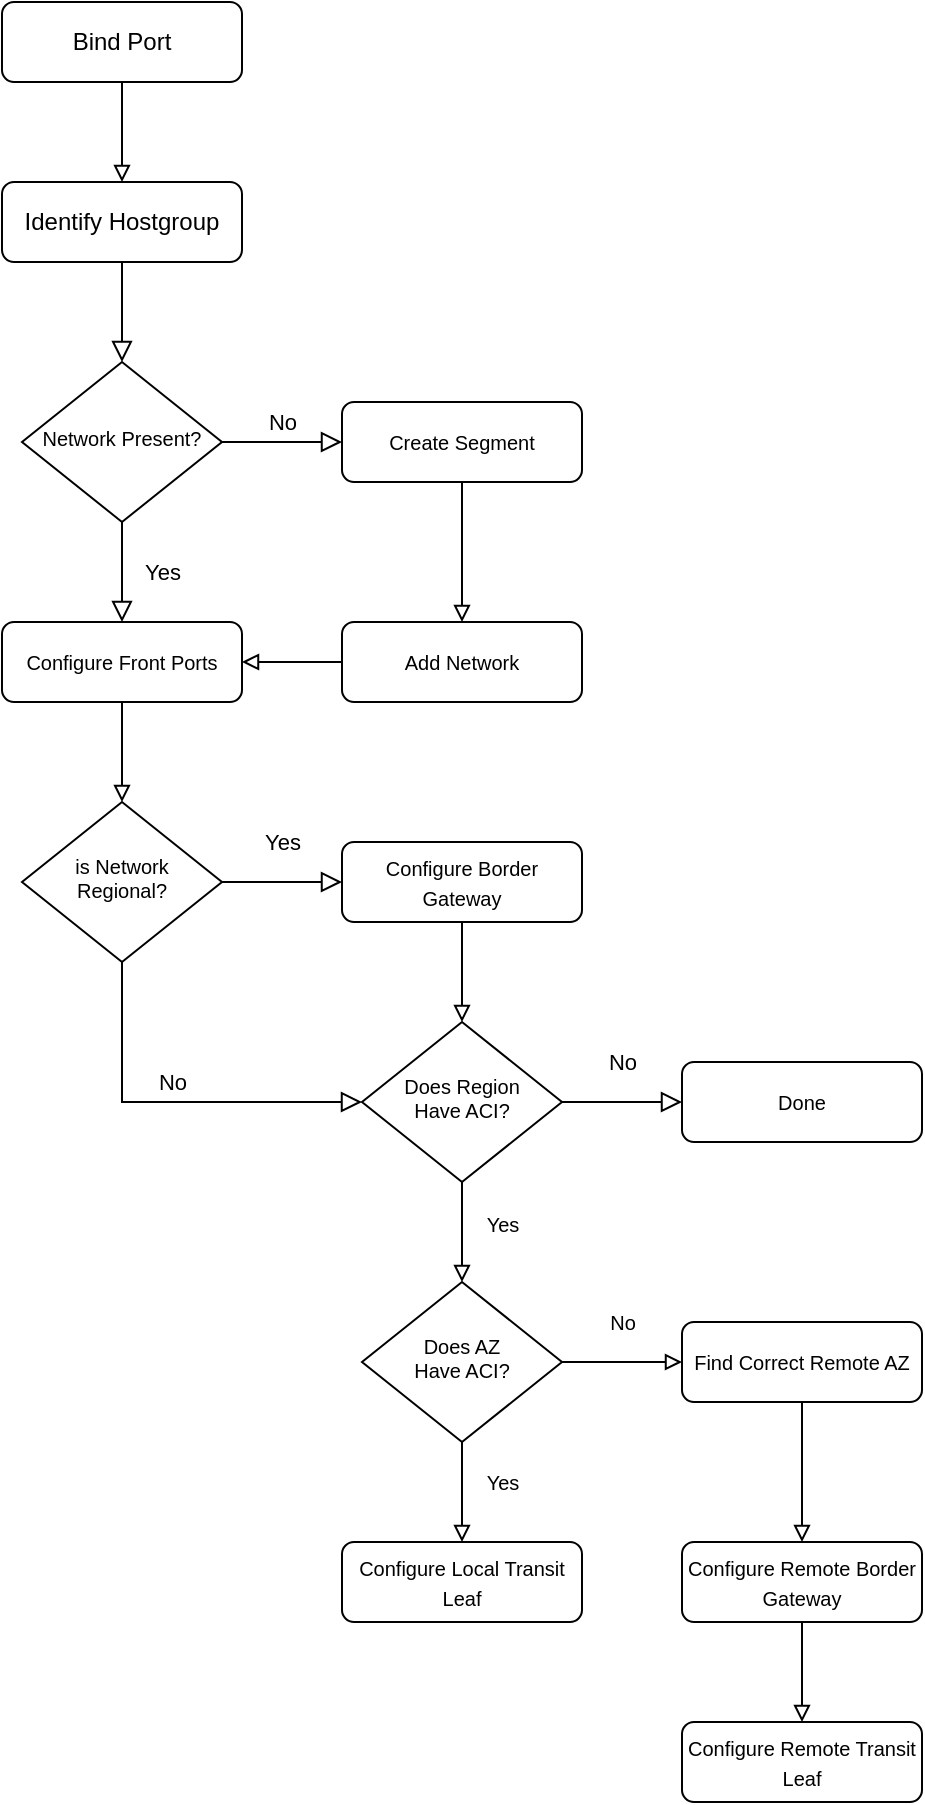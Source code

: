 <mxfile version="16.5.1" type="device"><diagram id="C5RBs43oDa-KdzZeNtuy" name="Page-1"><mxGraphModel dx="1106" dy="2166" grid="1" gridSize="10" guides="1" tooltips="1" connect="1" arrows="1" fold="1" page="1" pageScale="1" pageWidth="827" pageHeight="1169" math="0" shadow="0"><root><mxCell id="WIyWlLk6GJQsqaUBKTNV-0"/><mxCell id="WIyWlLk6GJQsqaUBKTNV-1" parent="WIyWlLk6GJQsqaUBKTNV-0"/><mxCell id="WIyWlLk6GJQsqaUBKTNV-2" value="" style="rounded=0;html=1;jettySize=auto;orthogonalLoop=1;fontSize=11;endArrow=block;endFill=0;endSize=8;strokeWidth=1;shadow=0;labelBackgroundColor=none;edgeStyle=orthogonalEdgeStyle;" parent="WIyWlLk6GJQsqaUBKTNV-1" source="WIyWlLk6GJQsqaUBKTNV-3" target="WIyWlLk6GJQsqaUBKTNV-6" edge="1"><mxGeometry relative="1" as="geometry"/></mxCell><mxCell id="WIyWlLk6GJQsqaUBKTNV-3" value="Identify Hostgroup" style="rounded=1;whiteSpace=wrap;html=1;fontSize=12;glass=0;strokeWidth=1;shadow=0;" parent="WIyWlLk6GJQsqaUBKTNV-1" vertex="1"><mxGeometry x="160" y="80" width="120" height="40" as="geometry"/></mxCell><mxCell id="WIyWlLk6GJQsqaUBKTNV-4" value="Yes" style="rounded=0;html=1;jettySize=auto;orthogonalLoop=1;fontSize=11;endArrow=block;endFill=0;endSize=8;strokeWidth=1;shadow=0;labelBackgroundColor=none;edgeStyle=orthogonalEdgeStyle;entryX=0.5;entryY=0;entryDx=0;entryDy=0;" parent="WIyWlLk6GJQsqaUBKTNV-1" source="WIyWlLk6GJQsqaUBKTNV-6" target="WIyWlLk6GJQsqaUBKTNV-12" edge="1"><mxGeometry y="20" relative="1" as="geometry"><mxPoint as="offset"/><mxPoint x="220" y="290" as="targetPoint"/></mxGeometry></mxCell><mxCell id="WIyWlLk6GJQsqaUBKTNV-5" value="No" style="edgeStyle=orthogonalEdgeStyle;rounded=0;html=1;jettySize=auto;orthogonalLoop=1;fontSize=11;endArrow=block;endFill=0;endSize=8;strokeWidth=1;shadow=0;labelBackgroundColor=none;" parent="WIyWlLk6GJQsqaUBKTNV-1" source="WIyWlLk6GJQsqaUBKTNV-6" target="WIyWlLk6GJQsqaUBKTNV-7" edge="1"><mxGeometry y="10" relative="1" as="geometry"><mxPoint as="offset"/></mxGeometry></mxCell><mxCell id="WIyWlLk6GJQsqaUBKTNV-6" value="Network Present?" style="rhombus;whiteSpace=wrap;html=1;shadow=0;fontFamily=Helvetica;fontSize=10;align=center;strokeWidth=1;spacing=6;spacingTop=-4;" parent="WIyWlLk6GJQsqaUBKTNV-1" vertex="1"><mxGeometry x="170" y="170" width="100" height="80" as="geometry"/></mxCell><mxCell id="zebcWghgKrKemABaGZZO-0" style="edgeStyle=orthogonalEdgeStyle;rounded=0;orthogonalLoop=1;jettySize=auto;html=1;fontSize=10;entryX=0.5;entryY=0;entryDx=0;entryDy=0;endArrow=block;endFill=0;" parent="WIyWlLk6GJQsqaUBKTNV-1" source="WIyWlLk6GJQsqaUBKTNV-7" target="zebcWghgKrKemABaGZZO-2" edge="1"><mxGeometry relative="1" as="geometry"><mxPoint x="510" y="250" as="targetPoint"/><Array as="points"/></mxGeometry></mxCell><mxCell id="WIyWlLk6GJQsqaUBKTNV-7" value="&lt;font style=&quot;font-size: 10px&quot;&gt;Create Segment&lt;/font&gt;" style="rounded=1;whiteSpace=wrap;html=1;fontSize=12;glass=0;strokeWidth=1;shadow=0;" parent="WIyWlLk6GJQsqaUBKTNV-1" vertex="1"><mxGeometry x="330" y="190" width="120" height="40" as="geometry"/></mxCell><mxCell id="zebcWghgKrKemABaGZZO-10" style="edgeStyle=orthogonalEdgeStyle;rounded=0;orthogonalLoop=1;jettySize=auto;html=1;fontSize=10;endArrow=block;endFill=0;" parent="WIyWlLk6GJQsqaUBKTNV-1" source="WIyWlLk6GJQsqaUBKTNV-12" target="zebcWghgKrKemABaGZZO-4" edge="1"><mxGeometry relative="1" as="geometry"/></mxCell><mxCell id="WIyWlLk6GJQsqaUBKTNV-12" value="Configure Front Ports" style="rounded=1;whiteSpace=wrap;html=1;fontSize=10;glass=0;strokeWidth=1;shadow=0;" parent="WIyWlLk6GJQsqaUBKTNV-1" vertex="1"><mxGeometry x="160" y="300" width="120" height="40" as="geometry"/></mxCell><mxCell id="zebcWghgKrKemABaGZZO-3" style="edgeStyle=orthogonalEdgeStyle;rounded=0;orthogonalLoop=1;jettySize=auto;html=1;entryX=1;entryY=0.5;entryDx=0;entryDy=0;fontSize=10;endArrow=block;endFill=0;" parent="WIyWlLk6GJQsqaUBKTNV-1" source="zebcWghgKrKemABaGZZO-2" target="WIyWlLk6GJQsqaUBKTNV-12" edge="1"><mxGeometry relative="1" as="geometry"/></mxCell><mxCell id="zebcWghgKrKemABaGZZO-2" value="&lt;font style=&quot;font-size: 10px&quot;&gt;Add Network&lt;/font&gt;" style="rounded=1;whiteSpace=wrap;html=1;fontSize=12;glass=0;strokeWidth=1;shadow=0;" parent="WIyWlLk6GJQsqaUBKTNV-1" vertex="1"><mxGeometry x="330" y="300" width="120" height="40" as="geometry"/></mxCell><mxCell id="zebcWghgKrKemABaGZZO-4" value="is Network&lt;br&gt;Regional?" style="rhombus;whiteSpace=wrap;html=1;shadow=0;fontFamily=Helvetica;fontSize=10;align=center;strokeWidth=1;spacing=6;spacingTop=-4;" parent="WIyWlLk6GJQsqaUBKTNV-1" vertex="1"><mxGeometry x="170" y="390" width="100" height="80" as="geometry"/></mxCell><mxCell id="zebcWghgKrKemABaGZZO-15" style="edgeStyle=orthogonalEdgeStyle;rounded=0;orthogonalLoop=1;jettySize=auto;html=1;entryX=0.5;entryY=0;entryDx=0;entryDy=0;fontSize=10;endArrow=block;endFill=0;" parent="WIyWlLk6GJQsqaUBKTNV-1" source="zebcWghgKrKemABaGZZO-5" target="zebcWghgKrKemABaGZZO-14" edge="1"><mxGeometry relative="1" as="geometry"/></mxCell><mxCell id="zebcWghgKrKemABaGZZO-16" value="Yes" style="edgeLabel;html=1;align=center;verticalAlign=middle;resizable=0;points=[];fontSize=10;" parent="zebcWghgKrKemABaGZZO-15" vertex="1" connectable="0"><mxGeometry x="-0.171" y="3" relative="1" as="geometry"><mxPoint x="17" as="offset"/></mxGeometry></mxCell><mxCell id="zebcWghgKrKemABaGZZO-5" value="Does Region&lt;br&gt;Have ACI?" style="rhombus;whiteSpace=wrap;html=1;shadow=0;fontFamily=Helvetica;fontSize=10;align=center;strokeWidth=1;spacing=6;spacingTop=-4;" parent="WIyWlLk6GJQsqaUBKTNV-1" vertex="1"><mxGeometry x="340" y="500" width="100" height="80" as="geometry"/></mxCell><mxCell id="zebcWghgKrKemABaGZZO-11" style="edgeStyle=orthogonalEdgeStyle;rounded=0;orthogonalLoop=1;jettySize=auto;html=1;fontSize=10;endArrow=block;endFill=0;entryX=0.5;entryY=0;entryDx=0;entryDy=0;" parent="WIyWlLk6GJQsqaUBKTNV-1" source="zebcWghgKrKemABaGZZO-6" target="zebcWghgKrKemABaGZZO-5" edge="1"><mxGeometry relative="1" as="geometry"><mxPoint x="500" y="490" as="targetPoint"/></mxGeometry></mxCell><mxCell id="zebcWghgKrKemABaGZZO-6" value="&lt;font style=&quot;font-size: 10px&quot;&gt;Configure Border Gateway&lt;/font&gt;" style="rounded=1;whiteSpace=wrap;html=1;fontSize=12;glass=0;strokeWidth=1;shadow=0;" parent="WIyWlLk6GJQsqaUBKTNV-1" vertex="1"><mxGeometry x="330" y="410" width="120" height="40" as="geometry"/></mxCell><mxCell id="zebcWghgKrKemABaGZZO-7" value="Yes" style="rounded=0;html=1;jettySize=auto;orthogonalLoop=1;fontSize=11;endArrow=block;endFill=0;endSize=8;strokeWidth=1;shadow=0;labelBackgroundColor=none;edgeStyle=orthogonalEdgeStyle;entryX=0;entryY=0.5;entryDx=0;entryDy=0;exitX=1;exitY=0.5;exitDx=0;exitDy=0;" parent="WIyWlLk6GJQsqaUBKTNV-1" source="zebcWghgKrKemABaGZZO-4" target="zebcWghgKrKemABaGZZO-6" edge="1"><mxGeometry y="20" relative="1" as="geometry"><mxPoint as="offset"/><mxPoint x="230" y="260" as="sourcePoint"/><mxPoint x="230" y="310" as="targetPoint"/></mxGeometry></mxCell><mxCell id="zebcWghgKrKemABaGZZO-9" value="No" style="edgeStyle=orthogonalEdgeStyle;rounded=0;html=1;jettySize=auto;orthogonalLoop=1;fontSize=11;endArrow=block;endFill=0;endSize=8;strokeWidth=1;shadow=0;labelBackgroundColor=none;exitX=0.5;exitY=1;exitDx=0;exitDy=0;entryX=0;entryY=0.5;entryDx=0;entryDy=0;" parent="WIyWlLk6GJQsqaUBKTNV-1" source="zebcWghgKrKemABaGZZO-4" target="zebcWghgKrKemABaGZZO-5" edge="1"><mxGeometry y="10" relative="1" as="geometry"><mxPoint as="offset"/><mxPoint x="280" y="220" as="sourcePoint"/><mxPoint x="340" y="220" as="targetPoint"/></mxGeometry></mxCell><mxCell id="zebcWghgKrKemABaGZZO-12" value="&lt;span style=&quot;font-size: 10px&quot;&gt;Done&lt;/span&gt;" style="rounded=1;whiteSpace=wrap;html=1;fontSize=12;glass=0;strokeWidth=1;shadow=0;" parent="WIyWlLk6GJQsqaUBKTNV-1" vertex="1"><mxGeometry x="500" y="520" width="120" height="40" as="geometry"/></mxCell><mxCell id="zebcWghgKrKemABaGZZO-13" value="No" style="rounded=0;html=1;jettySize=auto;orthogonalLoop=1;fontSize=11;endArrow=block;endFill=0;endSize=8;strokeWidth=1;shadow=0;labelBackgroundColor=none;edgeStyle=orthogonalEdgeStyle;entryX=0;entryY=0.5;entryDx=0;entryDy=0;exitX=1;exitY=0.5;exitDx=0;exitDy=0;" parent="WIyWlLk6GJQsqaUBKTNV-1" source="zebcWghgKrKemABaGZZO-5" target="zebcWghgKrKemABaGZZO-12" edge="1"><mxGeometry y="20" relative="1" as="geometry"><mxPoint as="offset"/><mxPoint x="480" y="620" as="sourcePoint"/><mxPoint x="340" y="440" as="targetPoint"/></mxGeometry></mxCell><mxCell id="zebcWghgKrKemABaGZZO-18" style="edgeStyle=orthogonalEdgeStyle;rounded=0;orthogonalLoop=1;jettySize=auto;html=1;fontSize=10;endArrow=block;endFill=0;" parent="WIyWlLk6GJQsqaUBKTNV-1" source="zebcWghgKrKemABaGZZO-14" target="zebcWghgKrKemABaGZZO-17" edge="1"><mxGeometry relative="1" as="geometry"/></mxCell><mxCell id="zebcWghgKrKemABaGZZO-25" value="Yes" style="edgeLabel;html=1;align=center;verticalAlign=middle;resizable=0;points=[];fontSize=10;" parent="zebcWghgKrKemABaGZZO-18" vertex="1" connectable="0"><mxGeometry y="-1" relative="1" as="geometry"><mxPoint x="21" y="-5" as="offset"/></mxGeometry></mxCell><mxCell id="zebcWghgKrKemABaGZZO-22" style="edgeStyle=orthogonalEdgeStyle;rounded=0;orthogonalLoop=1;jettySize=auto;html=1;fontSize=10;endArrow=block;endFill=0;" parent="WIyWlLk6GJQsqaUBKTNV-1" source="zebcWghgKrKemABaGZZO-14" target="zebcWghgKrKemABaGZZO-19" edge="1"><mxGeometry relative="1" as="geometry"/></mxCell><mxCell id="zebcWghgKrKemABaGZZO-26" value="No" style="edgeLabel;html=1;align=center;verticalAlign=middle;resizable=0;points=[];fontSize=10;" parent="zebcWghgKrKemABaGZZO-22" vertex="1" connectable="0"><mxGeometry x="-0.133" y="-3" relative="1" as="geometry"><mxPoint x="4" y="-23" as="offset"/></mxGeometry></mxCell><mxCell id="zebcWghgKrKemABaGZZO-14" value="Does AZ&lt;br&gt;Have ACI?" style="rhombus;whiteSpace=wrap;html=1;shadow=0;fontFamily=Helvetica;fontSize=10;align=center;strokeWidth=1;spacing=6;spacingTop=-4;" parent="WIyWlLk6GJQsqaUBKTNV-1" vertex="1"><mxGeometry x="340" y="630" width="100" height="80" as="geometry"/></mxCell><mxCell id="zebcWghgKrKemABaGZZO-17" value="&lt;span style=&quot;font-size: 10px&quot;&gt;Configure Local Transit Leaf&lt;/span&gt;" style="rounded=1;whiteSpace=wrap;html=1;fontSize=12;glass=0;strokeWidth=1;shadow=0;" parent="WIyWlLk6GJQsqaUBKTNV-1" vertex="1"><mxGeometry x="330" y="760" width="120" height="40" as="geometry"/></mxCell><mxCell id="zebcWghgKrKemABaGZZO-23" style="edgeStyle=orthogonalEdgeStyle;rounded=0;orthogonalLoop=1;jettySize=auto;html=1;exitX=0.5;exitY=1;exitDx=0;exitDy=0;entryX=0.5;entryY=0;entryDx=0;entryDy=0;fontSize=10;endArrow=block;endFill=0;" parent="WIyWlLk6GJQsqaUBKTNV-1" source="zebcWghgKrKemABaGZZO-19" target="zebcWghgKrKemABaGZZO-20" edge="1"><mxGeometry relative="1" as="geometry"/></mxCell><mxCell id="zebcWghgKrKemABaGZZO-19" value="&lt;span style=&quot;font-size: 10px&quot;&gt;Find Correct Remote AZ&lt;/span&gt;" style="rounded=1;whiteSpace=wrap;html=1;fontSize=12;glass=0;strokeWidth=1;shadow=0;" parent="WIyWlLk6GJQsqaUBKTNV-1" vertex="1"><mxGeometry x="500" y="650" width="120" height="40" as="geometry"/></mxCell><mxCell id="zebcWghgKrKemABaGZZO-24" style="edgeStyle=orthogonalEdgeStyle;rounded=0;orthogonalLoop=1;jettySize=auto;html=1;entryX=0.5;entryY=0;entryDx=0;entryDy=0;fontSize=10;endArrow=block;endFill=0;" parent="WIyWlLk6GJQsqaUBKTNV-1" source="zebcWghgKrKemABaGZZO-20" target="zebcWghgKrKemABaGZZO-21" edge="1"><mxGeometry relative="1" as="geometry"/></mxCell><mxCell id="zebcWghgKrKemABaGZZO-20" value="&lt;span style=&quot;font-size: 10px&quot;&gt;Configure Remote Border Gateway&lt;/span&gt;" style="rounded=1;whiteSpace=wrap;html=1;fontSize=12;glass=0;strokeWidth=1;shadow=0;" parent="WIyWlLk6GJQsqaUBKTNV-1" vertex="1"><mxGeometry x="500" y="760" width="120" height="40" as="geometry"/></mxCell><mxCell id="zebcWghgKrKemABaGZZO-21" value="&lt;span style=&quot;font-size: 10px&quot;&gt;Configure Remote Transit Leaf&lt;/span&gt;" style="rounded=1;whiteSpace=wrap;html=1;fontSize=12;glass=0;strokeWidth=1;shadow=0;" parent="WIyWlLk6GJQsqaUBKTNV-1" vertex="1"><mxGeometry x="500" y="850" width="120" height="40" as="geometry"/></mxCell><mxCell id="zebcWghgKrKemABaGZZO-29" style="edgeStyle=orthogonalEdgeStyle;rounded=0;orthogonalLoop=1;jettySize=auto;html=1;entryX=0.5;entryY=0;entryDx=0;entryDy=0;fontSize=10;endArrow=block;endFill=0;" parent="WIyWlLk6GJQsqaUBKTNV-1" source="zebcWghgKrKemABaGZZO-28" target="WIyWlLk6GJQsqaUBKTNV-3" edge="1"><mxGeometry relative="1" as="geometry"/></mxCell><mxCell id="zebcWghgKrKemABaGZZO-28" value="Bind Port" style="rounded=1;whiteSpace=wrap;html=1;fontSize=12;glass=0;strokeWidth=1;shadow=0;" parent="WIyWlLk6GJQsqaUBKTNV-1" vertex="1"><mxGeometry x="160" y="-10" width="120" height="40" as="geometry"/></mxCell></root></mxGraphModel></diagram></mxfile>